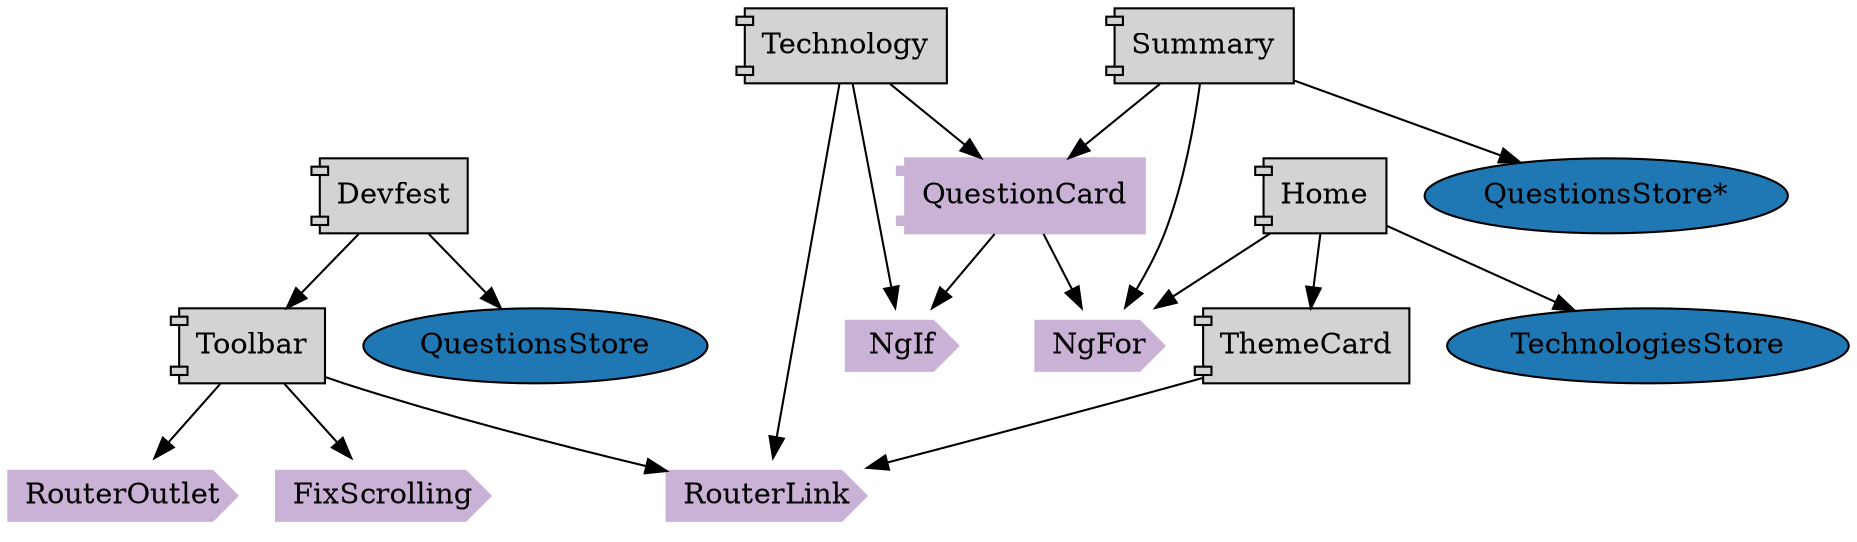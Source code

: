 digraph dependencies { node[shape="ellipse", style="filled", colorscheme=paired12]; rankdir=TB;  subgraph Toolbar {  label="/Users/wchegham/Sandbox/dev/oss/ts-deps-graph/test/demo-app/app-1/components/toolbar/toolbar.ts";  "Toolbar" [shape="component"];          node[shape="cds", style="filled", color=9];  "RouterOutlet" []; "Toolbar" -> "RouterOutlet";  "RouterLink" []; "Toolbar" -> "RouterLink";  "FixScrolling" []; "Toolbar" -> "FixScrolling";     }  subgraph ThemeCard {  label="/Users/wchegham/Sandbox/dev/oss/ts-deps-graph/test/demo-app/app-1/components/home/theme-card/theme-card.ts";  "ThemeCard" [shape="component"];          node[shape="cds", style="filled", color=9];  "RouterLink" []; "ThemeCard" -> "RouterLink";     }  subgraph Home {  label="/Users/wchegham/Sandbox/dev/oss/ts-deps-graph/test/demo-app/app-1/components/home/home.ts";  "Home" [shape="component"];     "TechnologiesStore" [label="TechnologiesStore", fillcolor=2, shape="ellipse"]; "Home" -> "TechnologiesStore";       node[shape="cds", style="filled", color=9];  "NgFor" []; "Home" -> "NgFor";  "ThemeCard" []; "Home" -> "ThemeCard";     }  subgraph Technology {  label="/Users/wchegham/Sandbox/dev/oss/ts-deps-graph/test/demo-app/app-1/components/technology/technology.ts";  "Technology" [shape="component"];          node[shape="cds", style="filled", color=9];  "QuestionCard" []; "Technology" -> "QuestionCard";  "NgIf" []; "Technology" -> "NgIf";  "RouterLink" []; "Technology" -> "RouterLink";     }  subgraph QuestionCard {  label="/Users/wchegham/Sandbox/dev/oss/ts-deps-graph/test/demo-app/app-1/components/technology/question-card/question-card.ts";  "QuestionCard" [shape="component"];          node[shape="cds", style="filled", color=9];  "NgFor" []; "QuestionCard" -> "NgFor";  "NgIf" []; "QuestionCard" -> "NgIf";     }  subgraph Summary {  label="/Users/wchegham/Sandbox/dev/oss/ts-deps-graph/test/demo-app/app-1/components/summary/summary.ts";  "Summary" [shape="component"];     "QuestionsStore*" [label="QuestionsStore*", fillcolor=2, shape="ellipse"]; "Summary" -> "QuestionsStore*";       node[shape="cds", style="filled", color=9];  "NgFor" []; "Summary" -> "NgFor";  "QuestionCard" []; "Summary" -> "QuestionCard";     }  subgraph Devfest {  label="/Users/wchegham/Sandbox/dev/oss/ts-deps-graph/test/demo-app/app-1/app.ts";  "Devfest" [shape="component"];     "QuestionsStore" [label="QuestionsStore", fillcolor=2, shape="ellipse"]; "Devfest" -> "QuestionsStore";       node[shape="cds", style="filled", color=9];  "Toolbar" []; "Devfest" -> "Toolbar";     } }